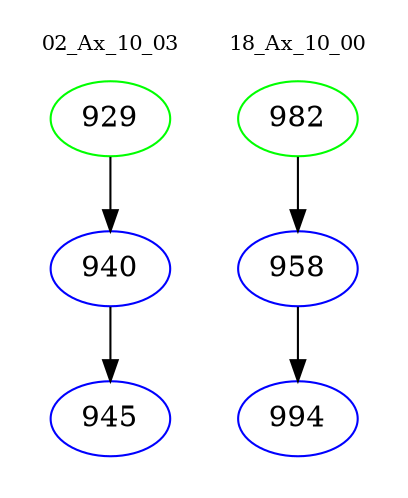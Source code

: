 digraph{
subgraph cluster_0 {
color = white
label = "02_Ax_10_03";
fontsize=10;
T0_929 [label="929", color="green"]
T0_929 -> T0_940 [color="black"]
T0_940 [label="940", color="blue"]
T0_940 -> T0_945 [color="black"]
T0_945 [label="945", color="blue"]
}
subgraph cluster_1 {
color = white
label = "18_Ax_10_00";
fontsize=10;
T1_982 [label="982", color="green"]
T1_982 -> T1_958 [color="black"]
T1_958 [label="958", color="blue"]
T1_958 -> T1_994 [color="black"]
T1_994 [label="994", color="blue"]
}
}
